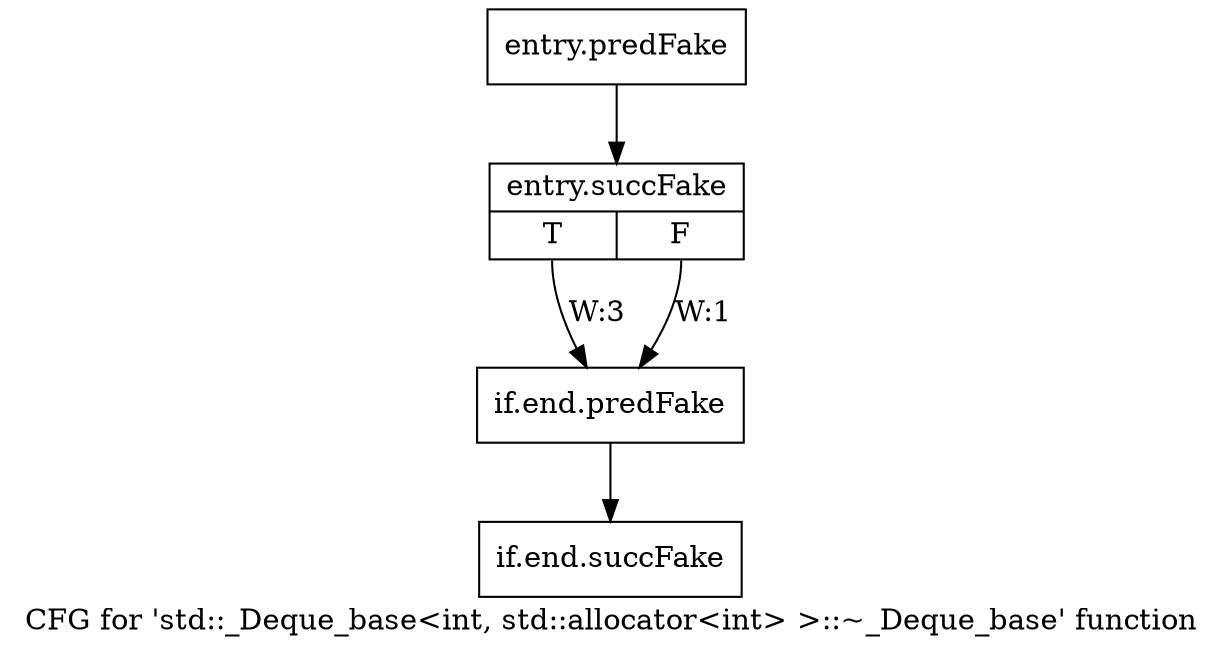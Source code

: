 digraph "CFG for 'std::_Deque_base\<int, std::allocator\<int\> \>::~_Deque_base' function" {
	label="CFG for 'std::_Deque_base\<int, std::allocator\<int\> \>::~_Deque_base' function";

	Node0x5c3f8d0 [shape=record,filename="",linenumber="",label="{entry.predFake}"];
	Node0x5c3f8d0 -> Node0x5b76670[ callList="" memoryops="" filename="/proj/xbuilds/2019.2_0816_1/installs/lin64/Vivado/HEAD/tps/lnx64/gcc-6.2.0/lib/gcc/x86_64-pc-linux-gnu/6.2.0/../../../../include/c++/6.2.0/bits/stl_deque.h"];
	Node0x5b76670 [shape=record,filename="/proj/xbuilds/2019.2_0816_1/installs/lin64/Vivado/HEAD/tps/lnx64/gcc-6.2.0/lib/gcc/x86_64-pc-linux-gnu/6.2.0/../../../../include/c++/6.2.0/bits/stl_deque.h",linenumber="661",label="{entry.succFake|{<s0>T|<s1>F}}"];
	Node0x5b76670:s0 -> Node0x5c40b60[label="W:3" callList="" memoryops="" filename="/proj/xbuilds/2019.2_0816_1/installs/lin64/Vivado/HEAD/tps/lnx64/gcc-6.2.0/lib/gcc/x86_64-pc-linux-gnu/6.2.0/../../../../include/c++/6.2.0/bits/stl_deque.h"];
	Node0x5b76670:s1 -> Node0x5c40b60[label="W:1"];
	Node0x5c40b60 [shape=record,filename="/proj/xbuilds/2019.2_0816_1/installs/lin64/Vivado/HEAD/tps/lnx64/gcc-6.2.0/lib/gcc/x86_64-pc-linux-gnu/6.2.0/../../../../include/c++/6.2.0/bits/stl_deque.h",linenumber="667",label="{if.end.predFake}"];
	Node0x5c40b60 -> Node0x5b7def0[ callList="" memoryops="" filename="/proj/xbuilds/2019.2_0816_1/installs/lin64/Vivado/HEAD/tps/lnx64/gcc-6.2.0/lib/gcc/x86_64-pc-linux-gnu/6.2.0/../../../../include/c++/6.2.0/bits/stl_deque.h"];
	Node0x5b7def0 [shape=record,filename="/proj/xbuilds/2019.2_0816_1/installs/lin64/Vivado/HEAD/tps/lnx64/gcc-6.2.0/lib/gcc/x86_64-pc-linux-gnu/6.2.0/../../../../include/c++/6.2.0/bits/stl_deque.h",linenumber="667",label="{if.end.succFake}"];
}
